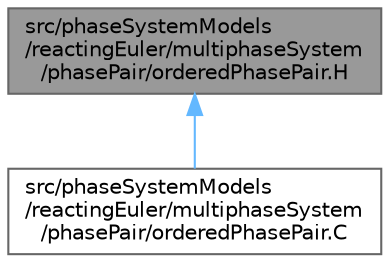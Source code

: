 digraph "src/phaseSystemModels/reactingEuler/multiphaseSystem/phasePair/orderedPhasePair.H"
{
 // LATEX_PDF_SIZE
  bgcolor="transparent";
  edge [fontname=Helvetica,fontsize=10,labelfontname=Helvetica,labelfontsize=10];
  node [fontname=Helvetica,fontsize=10,shape=box,height=0.2,width=0.4];
  Node1 [id="Node000001",label="src/phaseSystemModels\l/reactingEuler/multiphaseSystem\l/phasePair/orderedPhasePair.H",height=0.2,width=0.4,color="gray40", fillcolor="grey60", style="filled", fontcolor="black",tooltip=" "];
  Node1 -> Node2 [id="edge1_Node000001_Node000002",dir="back",color="steelblue1",style="solid",tooltip=" "];
  Node2 [id="Node000002",label="src/phaseSystemModels\l/reactingEuler/multiphaseSystem\l/phasePair/orderedPhasePair.C",height=0.2,width=0.4,color="grey40", fillcolor="white", style="filled",URL="$reactingEuler_2multiphaseSystem_2phasePair_2orderedPhasePair_8C.html",tooltip=" "];
}
